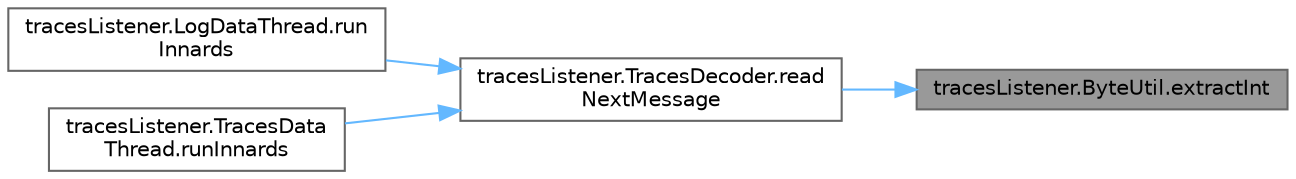 digraph "tracesListener.ByteUtil.extractInt"
{
 // LATEX_PDF_SIZE
  bgcolor="transparent";
  edge [fontname=Helvetica,fontsize=10,labelfontname=Helvetica,labelfontsize=10];
  node [fontname=Helvetica,fontsize=10,shape=box,height=0.2,width=0.4];
  rankdir="RL";
  Node1 [id="Node000001",label="tracesListener.ByteUtil.extractInt",height=0.2,width=0.4,color="gray40", fillcolor="grey60", style="filled", fontcolor="black",tooltip=" "];
  Node1 -> Node2 [id="edge1_Node000001_Node000002",dir="back",color="steelblue1",style="solid",tooltip=" "];
  Node2 [id="Node000002",label="tracesListener.TracesDecoder.read\lNextMessage",height=0.2,width=0.4,color="grey40", fillcolor="white", style="filled",URL="$classtraces_listener_1_1_traces_decoder.html#a46c9315ef518b5c898adbb5c1a8d4801",tooltip=" "];
  Node2 -> Node3 [id="edge2_Node000002_Node000003",dir="back",color="steelblue1",style="solid",tooltip=" "];
  Node3 [id="Node000003",label="tracesListener.LogDataThread.run\lInnards",height=0.2,width=0.4,color="grey40", fillcolor="white", style="filled",URL="$classtraces_listener_1_1_log_data_thread.html#a34ff04fac4b899d54443b50e57a06fed",tooltip=" "];
  Node2 -> Node4 [id="edge3_Node000002_Node000004",dir="back",color="steelblue1",style="solid",tooltip=" "];
  Node4 [id="Node000004",label="tracesListener.TracesData\lThread.runInnards",height=0.2,width=0.4,color="grey40", fillcolor="white", style="filled",URL="$classtraces_listener_1_1_traces_data_thread.html#a903a233fda7811a60a08cd76118260e3",tooltip=" "];
}
